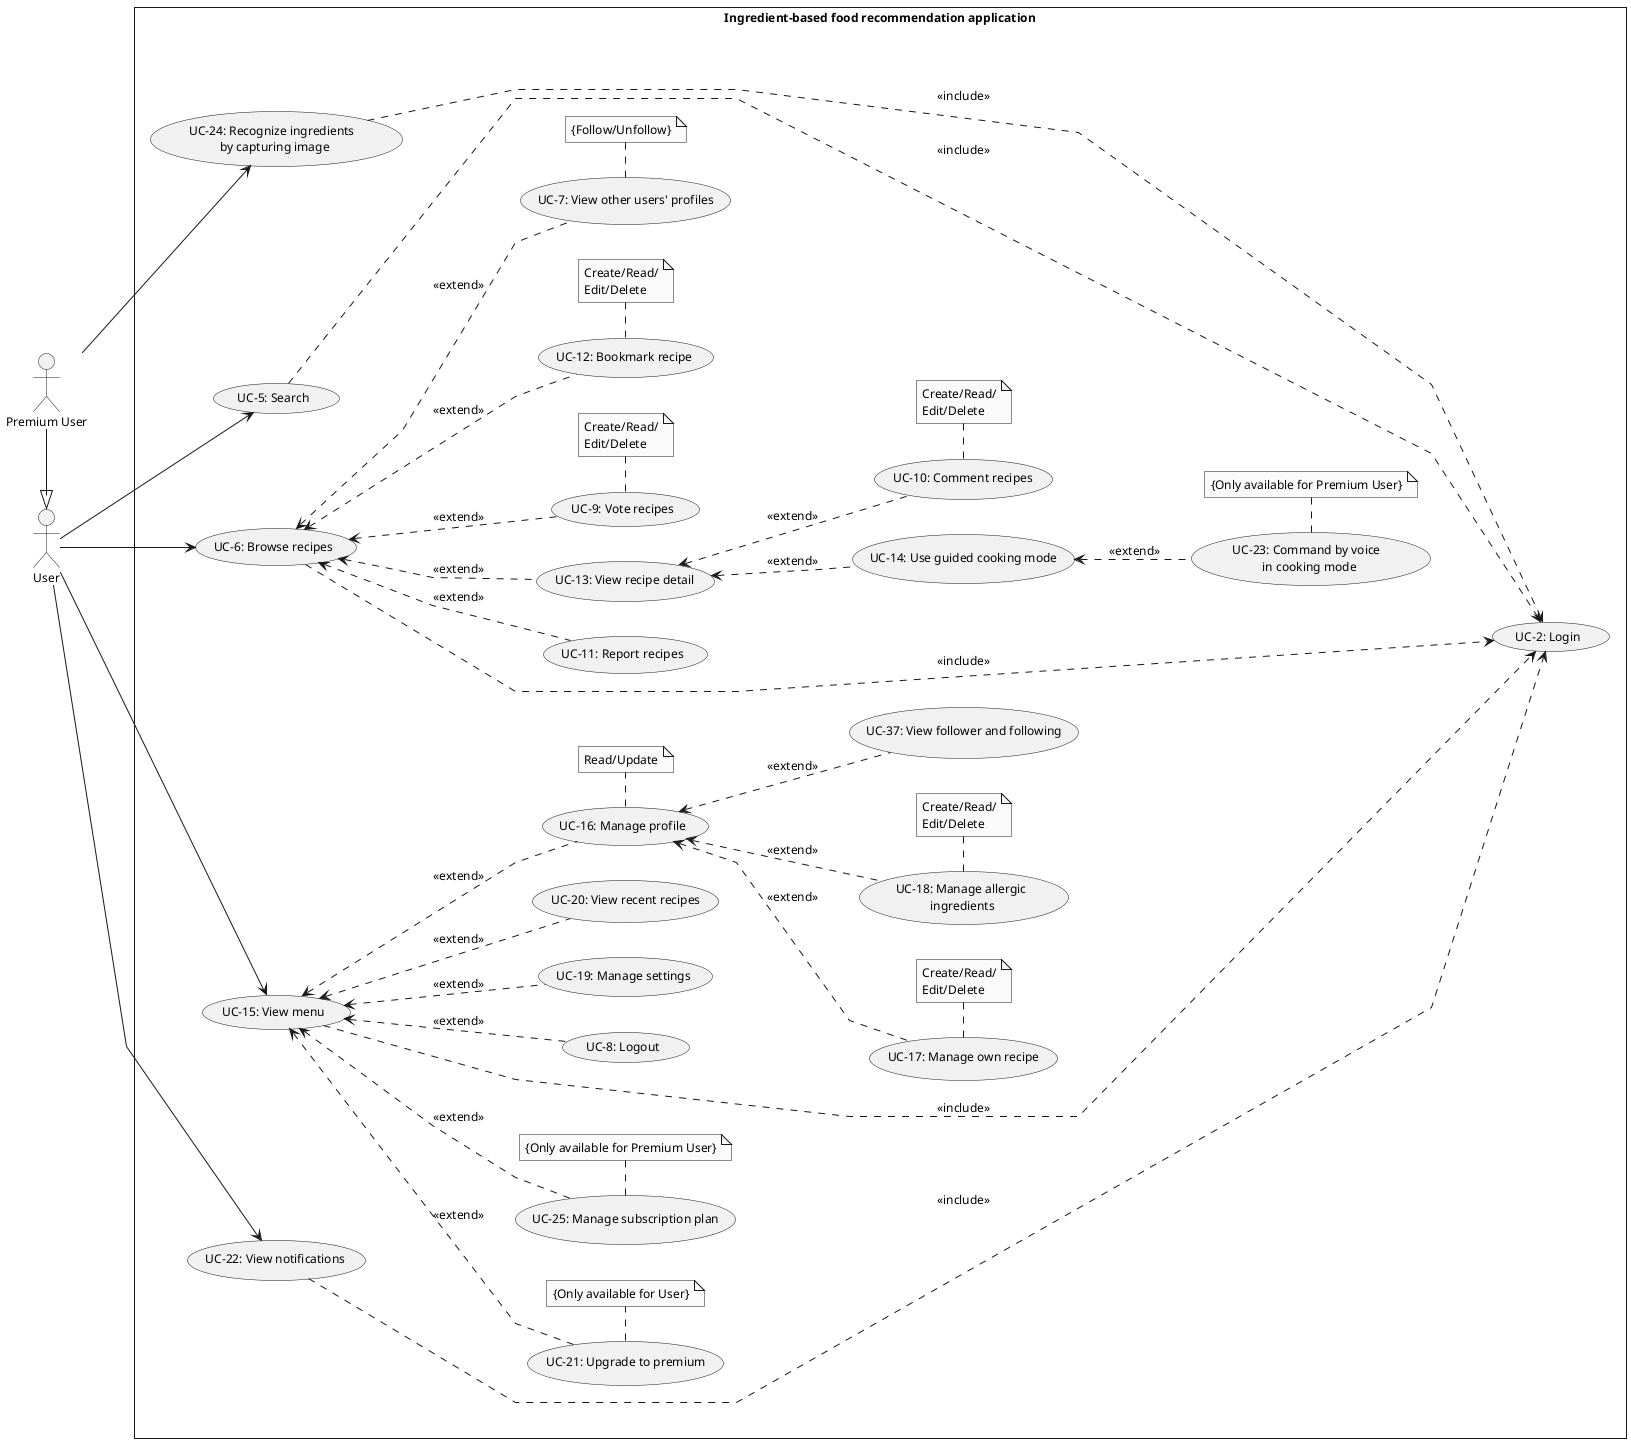 @startuml UserUsecase
skinparam style strictuml
skinparam monochrome true
skinparam linetype polyline
skinparam defaultFontSize 12
left to right direction
actor "User" as user
actor "Premium User" as pUser
' actor "Admin" as admin
rectangle Ingredient-based<U+0020>food<U+0020>recommendation<U+0020>application {
    usecase "UC-2: Login" as ucLogin
    usecase "UC-8: Logout" as ucLogout

    usecase "UC-5: Search" as ucSearch

    usecase "UC-6: Browse recipes" as ucBrowseRecipes
    usecase "UC-9: Vote recipes" as ucVoteRecipe
    usecase "UC-10: Comment recipes" as ucCmtRecipe
    usecase "UC-11: Report recipes" as ucReportRecipe
    usecase "UC-12: Bookmark recipe" as ucBookmarkRecipe
    usecase "UC-13: View recipe detail" as ucViewRecipeDetail
    usecase "UC-14: Use guided cooking mode" as ucGuidedCCM
    usecase "UC-7: View other users' profiles" as ucViewUSProfile

    usecase "UC-15: View menu" as ucViewMenu
    usecase "UC-16: Manage profile" as ucManageProfile
    usecase "UC-17: Manage own recipe" as ucManageRecipe
    usecase "UC-18: Manage allergic\n ingredients" as ucManageAller
    usecase "UC-19: Manage settings" as ucManageSetting
    usecase "UC-20: View recent recipes" as ucViewRecentRecipes
    usecase "UC-21: Upgrade to premium" as ucUpgradeToPremium

    usecase "UC-22: View notifications" as ucViewNotif
    usecase "UC-37: View follower and following" as ucViewFollow

    note "Create/Read/\nEdit/Delete" as noteManageRecipe
    note "Create/Read/\nEdit/Delete" as noteManageAller
    note "Read/Update" as noteManageProfile
    note "Create/Read/\nEdit/Delete" as noteVoteRecipe
    note "Create/Read/\nEdit/Delete" as noteCmtRecipe
    note "Create/Read/\nEdit/Delete" as noteBookmarkRecipe
    note "{Only available for User}" as noteUpgradeToPremium
    note "{Follow/Unfollow}" as noteViewUSProfile

    user --> ucSearch

    user --> ucBrowseRecipes
        ucBrowseRecipes <.. ucVoteRecipe : <<extend>>
            ucVoteRecipe . noteVoteRecipe
        ucBrowseRecipes <.. ucReportRecipe : <<extend>>
        ucBrowseRecipes <.. ucViewRecipeDetail : <<extend>>
            ucViewRecipeDetail <.. ucCmtRecipe : <<extend>>
                ucCmtRecipe . noteCmtRecipe
            ucViewRecipeDetail <.. ucGuidedCCM : <<extend>>
        ucBrowseRecipes <.. ucBookmarkRecipe : <<extend>>
            ucBookmarkRecipe . noteBookmarkRecipe
        ucBrowseRecipes <.. ucViewUSProfile : <<extend>>
            ucViewUSProfile . noteViewUSProfile

    user --> ucViewMenu
        ucViewMenu <.. ucManageProfile : <<extend>>
            ucManageProfile . noteManageProfile
            ucManageProfile <.. ucManageRecipe : <<extend>>
            ucManageProfile <.. ucViewFollow : <<extend>>
                ucManageRecipe . noteManageRecipe
            ucManageProfile <.. ucManageAller : <<extend>>
                ucManageAller . noteManageAller
        ucViewMenu <.. ucManageSetting : <<extend>>
        ucViewMenu <.. ucViewRecentRecipes : <<extend>>
        ucViewMenu <.. ucUpgradeToPremium : <<extend>>
            ucUpgradeToPremium . noteUpgradeToPremium
        ucViewMenu <.. ucLogout : <<extend>>

    user --> ucViewNotif

    ucSearch .....> ucLogin : <<include>>
    ucBrowseRecipes .....> ucLogin : <<include>>
    ucViewMenu .....> ucLogin : <<include>>
    ucViewNotif .....>ucLogin : <<include>>


    usecase "UC-23: Command by voice \n in cooking mode" as ucCommandVoiceCCM
    usecase "UC-24: Recognize ingredients \n by capturing image" as ucRecognizeIngre
    usecase "UC-25: Manage subscription plan" as ucMngSubcriptPlan
    

    note "{Only available for Premium User}" as noteMngSubcriptPlan
    note "{Only available for Premium User}" as noteCommandVoiceCCM


    pUser -|> user
    pUser --> ucRecognizeIngre
    ucGuidedCCM <.. ucCommandVoiceCCM : <<extend>>
        ucCommandVoiceCCM . noteCommandVoiceCCM
    ucViewMenu <.. ucMngSubcriptPlan : <<extend>>
        ucMngSubcriptPlan . noteMngSubcriptPlan

    ucRecognizeIngre .....> ucLogin : <<include>>

}

@enduml
